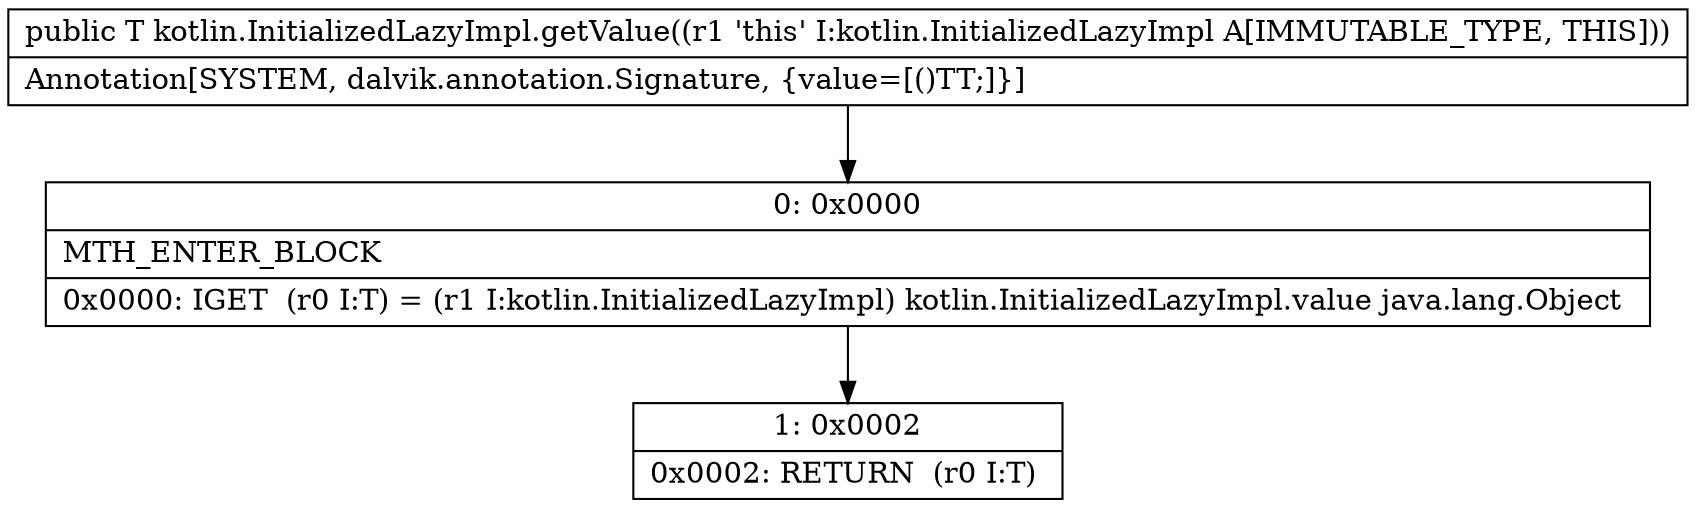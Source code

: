 digraph "CFG forkotlin.InitializedLazyImpl.getValue()Ljava\/lang\/Object;" {
Node_0 [shape=record,label="{0\:\ 0x0000|MTH_ENTER_BLOCK\l|0x0000: IGET  (r0 I:T) = (r1 I:kotlin.InitializedLazyImpl) kotlin.InitializedLazyImpl.value java.lang.Object \l}"];
Node_1 [shape=record,label="{1\:\ 0x0002|0x0002: RETURN  (r0 I:T) \l}"];
MethodNode[shape=record,label="{public T kotlin.InitializedLazyImpl.getValue((r1 'this' I:kotlin.InitializedLazyImpl A[IMMUTABLE_TYPE, THIS]))  | Annotation[SYSTEM, dalvik.annotation.Signature, \{value=[()TT;]\}]\l}"];
MethodNode -> Node_0;
Node_0 -> Node_1;
}

